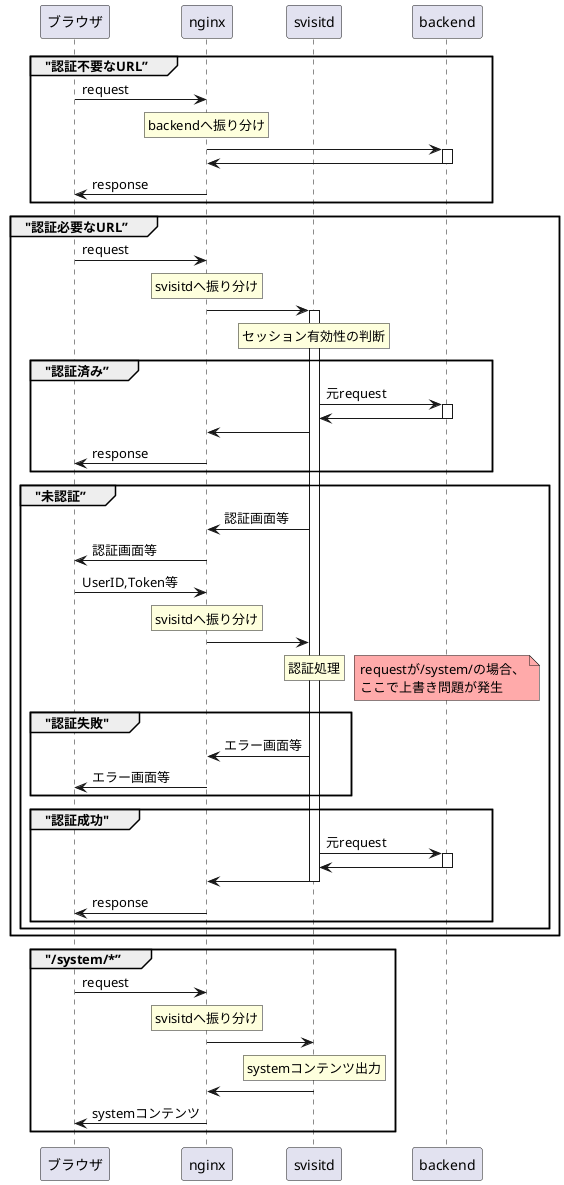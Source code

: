 /'
https://www.plantuml.com/plantuml/uml/
'/
@startuml
participant ”ブラウザ” as browser order 10
participant nginx order 20
participant svisitd order 30
participant backend order 40
group "認証不要なURL”
  browser -> nginx: request
  rnote over nginx
    backendへ振り分け
  endrnote
  nginx -> backend: 
  activate backend
  backend -> nginx
  deactivate backend
  nginx -> browser:response
end
group "認証必要なURL”
  browser -> nginx: request
  rnote over nginx:svisitdへ振り分け
  nginx -> svisitd: 
  activate svisitd 
  rnote over svisitd:セッション有効性の判断
  group "認証済み”
    svisitd -> backend:元request 
    activate backend
    backend -> svisitd
    deactivate backend
    svisitd -> nginx
    nginx -> browser:response
  end
  group "未認証”
    svisitd -> nginx:認証画面等
    nginx -> browser:認証画面等
    browser -> nginx:UserID,Token等
    rnote over nginx:svisitdへ振り分け
    nginx -> svisitd
    rnote over svisitd:認証処理
    / note over backend #FFAAAA:requestが/system/の場合、\nここで上書き問題が発生
    group "認証失敗"
      svisitd -> nginx:エラー画面等
      nginx -> browser:エラー画面等
    end
    group "認証成功"
      svisitd -> backend:元request
      activate backend
      backend -> svisitd
      deactivate backend
      svisitd -> nginx
      deactivate svisitd
      nginx -> browser:response
    end
  end
end
group "/system/*”
  browser -> nginx: request
  rnote over nginx:svisitdへ振り分け
  nginx -> svisitd: 
  rnote over svisitd:systemコンテンツ出力
  svisitd -> nginx
  nginx -> browser:systemコンテンツ
end
@enduml
